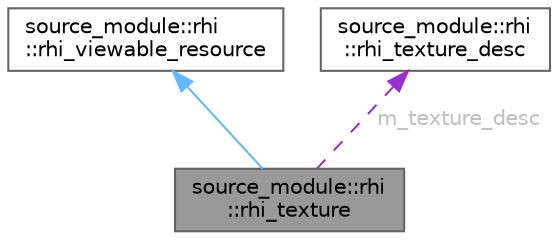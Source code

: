 digraph "source_module::rhi::rhi_texture"
{
 // LATEX_PDF_SIZE
  bgcolor="transparent";
  edge [fontname=Helvetica,fontsize=10,labelfontname=Helvetica,labelfontsize=10];
  node [fontname=Helvetica,fontsize=10,shape=box,height=0.2,width=0.4];
  Node1 [id="Node000001",label="source_module::rhi\l::rhi_texture",height=0.2,width=0.4,color="gray40", fillcolor="grey60", style="filled", fontcolor="black",tooltip=" "];
  Node2 -> Node1 [id="edge1_Node000001_Node000002",dir="back",color="steelblue1",style="solid",tooltip=" "];
  Node2 [id="Node000002",label="source_module::rhi\l::rhi_viewable_resource",height=0.2,width=0.4,color="gray40", fillcolor="white", style="filled",URL="$classsource__module_1_1rhi_1_1rhi__viewable__resource.html",tooltip=" "];
  Node3 -> Node1 [id="edge2_Node000001_Node000003",dir="back",color="darkorchid3",style="dashed",tooltip=" ",label=" m_texture_desc",fontcolor="grey" ];
  Node3 [id="Node000003",label="source_module::rhi\l::rhi_texture_desc",height=0.2,width=0.4,color="gray40", fillcolor="white", style="filled",URL="$structsource__module_1_1rhi_1_1rhi__texture__desc.html",tooltip=" "];
}
